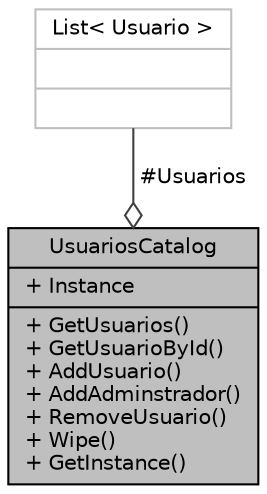 digraph "UsuariosCatalog"
{
 // INTERACTIVE_SVG=YES
 // LATEX_PDF_SIZE
  edge [fontname="Helvetica",fontsize="10",labelfontname="Helvetica",labelfontsize="10"];
  node [fontname="Helvetica",fontsize="10",shape=record];
  Node1 [label="{UsuariosCatalog\n|+ Instance\l|+ GetUsuarios()\l+ GetUsuarioById()\l+ AddUsuario()\l+ AddAdminstrador()\l+ RemoveUsuario()\l+ Wipe()\l+ GetInstance()\l}",height=0.2,width=0.4,color="black", fillcolor="grey75", style="filled", fontcolor="black",tooltip="Método para el manejo del catálogo del usuario."];
  Node2 -> Node1 [color="grey25",fontsize="10",style="solid",label=" #Usuarios" ,arrowhead="odiamond",fontname="Helvetica"];
  Node2 [label="{List\< Usuario \>\n||}",height=0.2,width=0.4,color="grey75", fillcolor="white", style="filled",tooltip=" "];
}
